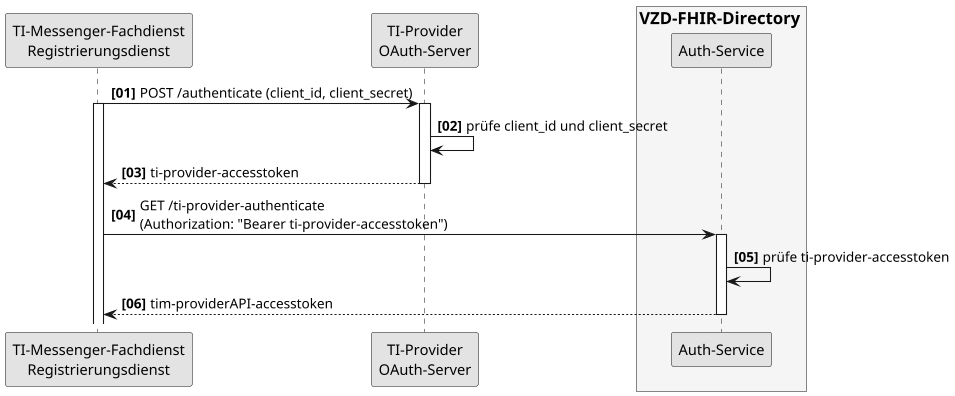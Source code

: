@startuml SequenceDiagram.FHIR-Directory.tim_provider.auth
skinparam dpi 100
skinparam WrapWidth 200
skinparam monochrome true
autonumber "<b>[00]"

participant rd as "TI-Messenger-Fachdienst\nRegistrierungsdienst"
participant oa as "TI-Provider\nOAuth-Server"
box <size:16>VZD-FHIR-Directory</size> #WhiteSmoke
participant fa as "Auth-Service"
end box

rd -> oa: POST /authenticate (client_id, client_secret)
activate rd
activate oa
oa -> oa: prüfe client_id und client_secret
oa --> rd: ti-provider-accesstoken
deactivate oa

rd -> fa: GET /ti-provider-authenticate\n(Authorization: "Bearer ti-provider-accesstoken")
activate fa
fa -> fa: prüfe ti-provider-accesstoken
fa --> rd: tim-providerAPI-accesstoken
deactivate fa

@enduml
